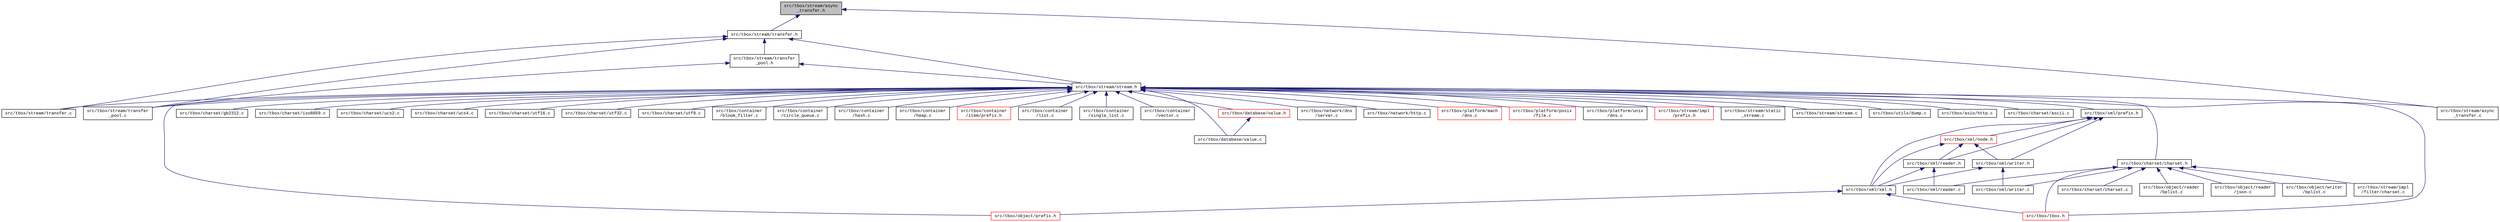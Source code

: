 digraph "src/tbox/stream/async_transfer.h"
{
  edge [fontname="CourierNew",fontsize="10",labelfontname="CourierNew",labelfontsize="10"];
  node [fontname="CourierNew",fontsize="10",shape=record];
  Node1 [label="src/tbox/stream/async\l_transfer.h",height=0.2,width=0.4,color="black", fillcolor="grey75", style="filled" fontcolor="black"];
  Node1 -> Node2 [dir="back",color="midnightblue",fontsize="10",style="solid",fontname="CourierNew"];
  Node2 [label="src/tbox/stream/transfer.h",height=0.2,width=0.4,color="black", fillcolor="white", style="filled",URL="$d3/dc8/transfer_8h.html"];
  Node2 -> Node3 [dir="back",color="midnightblue",fontsize="10",style="solid",fontname="CourierNew"];
  Node3 [label="src/tbox/stream/stream.h",height=0.2,width=0.4,color="black", fillcolor="white", style="filled",URL="$d8/d95/stream_8h.html"];
  Node3 -> Node4 [dir="back",color="midnightblue",fontsize="10",style="solid",fontname="CourierNew"];
  Node4 [label="src/tbox/asio/http.c",height=0.2,width=0.4,color="black", fillcolor="white", style="filled",URL="$dc/d2c/asio_2http_8c_source.html"];
  Node3 -> Node5 [dir="back",color="midnightblue",fontsize="10",style="solid",fontname="CourierNew"];
  Node5 [label="src/tbox/charset/ascii.c",height=0.2,width=0.4,color="black", fillcolor="white", style="filled",URL="$df/dfa/ascii_8c.html"];
  Node3 -> Node6 [dir="back",color="midnightblue",fontsize="10",style="solid",fontname="CourierNew"];
  Node6 [label="src/tbox/charset/charset.h",height=0.2,width=0.4,color="black", fillcolor="white", style="filled",URL="$d5/dae/charset_8h.html"];
  Node6 -> Node7 [dir="back",color="midnightblue",fontsize="10",style="solid",fontname="CourierNew"];
  Node7 [label="src/tbox/charset/charset.c",height=0.2,width=0.4,color="black", fillcolor="white", style="filled",URL="$db/d0c/charset_2charset_8c_source.html"];
  Node6 -> Node8 [dir="back",color="midnightblue",fontsize="10",style="solid",fontname="CourierNew"];
  Node8 [label="src/tbox/object/reader\l/bplist.c",height=0.2,width=0.4,color="black", fillcolor="white", style="filled",URL="$de/de8/reader_2bplist_8c_source.html"];
  Node6 -> Node9 [dir="back",color="midnightblue",fontsize="10",style="solid",fontname="CourierNew"];
  Node9 [label="src/tbox/object/reader\l/json.c",height=0.2,width=0.4,color="black", fillcolor="white", style="filled",URL="$dc/d4c/reader_2json_8c_source.html"];
  Node6 -> Node10 [dir="back",color="midnightblue",fontsize="10",style="solid",fontname="CourierNew"];
  Node10 [label="src/tbox/object/writer\l/bplist.c",height=0.2,width=0.4,color="black", fillcolor="white", style="filled",URL="$d2/d54/writer_2bplist_8c_source.html"];
  Node6 -> Node11 [dir="back",color="midnightblue",fontsize="10",style="solid",fontname="CourierNew"];
  Node11 [label="src/tbox/stream/impl\l/filter/charset.c",height=0.2,width=0.4,color="black", fillcolor="white", style="filled",URL="$da/d1d/stream_2impl_2filter_2charset_8c_source.html"];
  Node6 -> Node12 [dir="back",color="midnightblue",fontsize="10",style="solid",fontname="CourierNew"];
  Node12 [label="src/tbox/tbox.h",height=0.2,width=0.4,color="red", fillcolor="white", style="filled",URL="$da/dec/tbox_8h.html"];
  Node6 -> Node13 [dir="back",color="midnightblue",fontsize="10",style="solid",fontname="CourierNew"];
  Node13 [label="src/tbox/xml/reader.c",height=0.2,width=0.4,color="black", fillcolor="white", style="filled",URL="$d4/d31/xml_2reader_8c_source.html"];
  Node6 -> Node14 [dir="back",color="midnightblue",fontsize="10",style="solid",fontname="CourierNew"];
  Node14 [label="src/tbox/xml/writer.c",height=0.2,width=0.4,color="black", fillcolor="white", style="filled",URL="$d6/d41/xml_2writer_8c_source.html"];
  Node3 -> Node15 [dir="back",color="midnightblue",fontsize="10",style="solid",fontname="CourierNew"];
  Node15 [label="src/tbox/charset/gb2312.c",height=0.2,width=0.4,color="black", fillcolor="white", style="filled",URL="$d3/d03/gb2312_8c.html"];
  Node3 -> Node16 [dir="back",color="midnightblue",fontsize="10",style="solid",fontname="CourierNew"];
  Node16 [label="src/tbox/charset/iso8859.c",height=0.2,width=0.4,color="black", fillcolor="white", style="filled",URL="$d6/de2/iso8859_8c.html"];
  Node3 -> Node17 [dir="back",color="midnightblue",fontsize="10",style="solid",fontname="CourierNew"];
  Node17 [label="src/tbox/charset/ucs2.c",height=0.2,width=0.4,color="black", fillcolor="white", style="filled",URL="$d2/d58/ucs2_8c.html"];
  Node3 -> Node18 [dir="back",color="midnightblue",fontsize="10",style="solid",fontname="CourierNew"];
  Node18 [label="src/tbox/charset/ucs4.c",height=0.2,width=0.4,color="black", fillcolor="white", style="filled",URL="$dd/d3a/ucs4_8c.html"];
  Node3 -> Node19 [dir="back",color="midnightblue",fontsize="10",style="solid",fontname="CourierNew"];
  Node19 [label="src/tbox/charset/utf16.c",height=0.2,width=0.4,color="black", fillcolor="white", style="filled",URL="$dc/d6e/utf16_8c.html"];
  Node3 -> Node20 [dir="back",color="midnightblue",fontsize="10",style="solid",fontname="CourierNew"];
  Node20 [label="src/tbox/charset/utf32.c",height=0.2,width=0.4,color="black", fillcolor="white", style="filled",URL="$d7/dcc/utf32_8c.html"];
  Node3 -> Node21 [dir="back",color="midnightblue",fontsize="10",style="solid",fontname="CourierNew"];
  Node21 [label="src/tbox/charset/utf8.c",height=0.2,width=0.4,color="black", fillcolor="white", style="filled",URL="$df/d51/utf8_8c.html"];
  Node3 -> Node22 [dir="back",color="midnightblue",fontsize="10",style="solid",fontname="CourierNew"];
  Node22 [label="src/tbox/container\l/bloom_filter.c",height=0.2,width=0.4,color="black", fillcolor="white", style="filled",URL="$dc/d02/bloom__filter_8c.html"];
  Node3 -> Node23 [dir="back",color="midnightblue",fontsize="10",style="solid",fontname="CourierNew"];
  Node23 [label="src/tbox/container\l/circle_queue.c",height=0.2,width=0.4,color="black", fillcolor="white", style="filled",URL="$da/d7e/circle__queue_8c.html"];
  Node3 -> Node24 [dir="back",color="midnightblue",fontsize="10",style="solid",fontname="CourierNew"];
  Node24 [label="src/tbox/container\l/hash.c",height=0.2,width=0.4,color="black", fillcolor="white", style="filled",URL="$d1/d04/hash_8c_source.html"];
  Node3 -> Node25 [dir="back",color="midnightblue",fontsize="10",style="solid",fontname="CourierNew"];
  Node25 [label="src/tbox/container\l/heap.c",height=0.2,width=0.4,color="black", fillcolor="white", style="filled",URL="$d2/d29/heap_8c.html"];
  Node3 -> Node26 [dir="back",color="midnightblue",fontsize="10",style="solid",fontname="CourierNew"];
  Node26 [label="src/tbox/xml/prefix.h",height=0.2,width=0.4,color="black", fillcolor="white", style="filled",URL="$d1/d9b/xml_2prefix_8h_source.html"];
  Node26 -> Node27 [dir="back",color="midnightblue",fontsize="10",style="solid",fontname="CourierNew"];
  Node27 [label="src/tbox/xml/xml.h",height=0.2,width=0.4,color="black", fillcolor="white", style="filled",URL="$de/dcb/xml_2xml_8h_source.html"];
  Node27 -> Node28 [dir="back",color="midnightblue",fontsize="10",style="solid",fontname="CourierNew"];
  Node28 [label="src/tbox/object/prefix.h",height=0.2,width=0.4,color="red", fillcolor="white", style="filled",URL="$d7/d74/object_2prefix_8h_source.html"];
  Node27 -> Node12 [dir="back",color="midnightblue",fontsize="10",style="solid",fontname="CourierNew"];
  Node26 -> Node29 [dir="back",color="midnightblue",fontsize="10",style="solid",fontname="CourierNew"];
  Node29 [label="src/tbox/xml/node.h",height=0.2,width=0.4,color="red", fillcolor="white", style="filled",URL="$d1/d77/node_8h.html"];
  Node29 -> Node27 [dir="back",color="midnightblue",fontsize="10",style="solid",fontname="CourierNew"];
  Node29 -> Node30 [dir="back",color="midnightblue",fontsize="10",style="solid",fontname="CourierNew"];
  Node30 [label="src/tbox/xml/reader.h",height=0.2,width=0.4,color="black", fillcolor="white", style="filled",URL="$db/dba/xml_2reader_8h_source.html"];
  Node30 -> Node27 [dir="back",color="midnightblue",fontsize="10",style="solid",fontname="CourierNew"];
  Node30 -> Node13 [dir="back",color="midnightblue",fontsize="10",style="solid",fontname="CourierNew"];
  Node29 -> Node31 [dir="back",color="midnightblue",fontsize="10",style="solid",fontname="CourierNew"];
  Node31 [label="src/tbox/xml/writer.h",height=0.2,width=0.4,color="black", fillcolor="white", style="filled",URL="$db/dae/xml_2writer_8h_source.html"];
  Node31 -> Node27 [dir="back",color="midnightblue",fontsize="10",style="solid",fontname="CourierNew"];
  Node31 -> Node14 [dir="back",color="midnightblue",fontsize="10",style="solid",fontname="CourierNew"];
  Node26 -> Node30 [dir="back",color="midnightblue",fontsize="10",style="solid",fontname="CourierNew"];
  Node26 -> Node31 [dir="back",color="midnightblue",fontsize="10",style="solid",fontname="CourierNew"];
  Node3 -> Node28 [dir="back",color="midnightblue",fontsize="10",style="solid",fontname="CourierNew"];
  Node3 -> Node32 [dir="back",color="midnightblue",fontsize="10",style="solid",fontname="CourierNew"];
  Node32 [label="src/tbox/container\l/item/prefix.h",height=0.2,width=0.4,color="red", fillcolor="white", style="filled",URL="$df/d6e/container_2item_2prefix_8h_source.html"];
  Node3 -> Node33 [dir="back",color="midnightblue",fontsize="10",style="solid",fontname="CourierNew"];
  Node33 [label="src/tbox/container\l/list.c",height=0.2,width=0.4,color="black", fillcolor="white", style="filled",URL="$d7/d40/list_8c.html"];
  Node3 -> Node34 [dir="back",color="midnightblue",fontsize="10",style="solid",fontname="CourierNew"];
  Node34 [label="src/tbox/container\l/single_list.c",height=0.2,width=0.4,color="black", fillcolor="white", style="filled",URL="$d6/dc3/single__list_8c.html"];
  Node3 -> Node35 [dir="back",color="midnightblue",fontsize="10",style="solid",fontname="CourierNew"];
  Node35 [label="src/tbox/container\l/vector.c",height=0.2,width=0.4,color="black", fillcolor="white", style="filled",URL="$df/dfa/vector_8c.html"];
  Node3 -> Node36 [dir="back",color="midnightblue",fontsize="10",style="solid",fontname="CourierNew"];
  Node36 [label="src/tbox/database/value.h",height=0.2,width=0.4,color="red", fillcolor="white", style="filled",URL="$d4/d3f/value_8h.html"];
  Node36 -> Node37 [dir="back",color="midnightblue",fontsize="10",style="solid",fontname="CourierNew"];
  Node37 [label="src/tbox/database/value.c",height=0.2,width=0.4,color="black", fillcolor="white", style="filled",URL="$d7/dc0/value_8c.html"];
  Node3 -> Node37 [dir="back",color="midnightblue",fontsize="10",style="solid",fontname="CourierNew"];
  Node3 -> Node38 [dir="back",color="midnightblue",fontsize="10",style="solid",fontname="CourierNew"];
  Node38 [label="src/tbox/network/dns\l/server.c",height=0.2,width=0.4,color="black", fillcolor="white", style="filled",URL="$d1/d20/server_8c.html"];
  Node3 -> Node39 [dir="back",color="midnightblue",fontsize="10",style="solid",fontname="CourierNew"];
  Node39 [label="src/tbox/network/http.c",height=0.2,width=0.4,color="black", fillcolor="white", style="filled",URL="$d1/daa/network_2http_8c_source.html"];
  Node3 -> Node40 [dir="back",color="midnightblue",fontsize="10",style="solid",fontname="CourierNew"];
  Node40 [label="src/tbox/platform/mach\l/dns.c",height=0.2,width=0.4,color="red", fillcolor="white", style="filled",URL="$d2/d5c/platform_2mach_2dns_8c_source.html"];
  Node3 -> Node41 [dir="back",color="midnightblue",fontsize="10",style="solid",fontname="CourierNew"];
  Node41 [label="src/tbox/platform/posix\l/file.c",height=0.2,width=0.4,color="red", fillcolor="white", style="filled",URL="$d7/d21/platform_2posix_2file_8c_source.html"];
  Node3 -> Node42 [dir="back",color="midnightblue",fontsize="10",style="solid",fontname="CourierNew"];
  Node42 [label="src/tbox/platform/unix\l/dns.c",height=0.2,width=0.4,color="black", fillcolor="white", style="filled",URL="$d1/de4/platform_2unix_2dns_8c_source.html"];
  Node3 -> Node43 [dir="back",color="midnightblue",fontsize="10",style="solid",fontname="CourierNew"];
  Node43 [label="src/tbox/stream/impl\l/prefix.h",height=0.2,width=0.4,color="red", fillcolor="white", style="filled",URL="$dc/dd3/stream_2impl_2prefix_8h_source.html"];
  Node3 -> Node44 [dir="back",color="midnightblue",fontsize="10",style="solid",fontname="CourierNew"];
  Node44 [label="src/tbox/stream/async\l_transfer.c",height=0.2,width=0.4,color="black", fillcolor="white", style="filled",URL="$df/dbf/async__transfer_8c.html"];
  Node3 -> Node45 [dir="back",color="midnightblue",fontsize="10",style="solid",fontname="CourierNew"];
  Node45 [label="src/tbox/stream/static\l_stream.c",height=0.2,width=0.4,color="black", fillcolor="white", style="filled",URL="$df/d8a/static__stream_8c.html"];
  Node3 -> Node46 [dir="back",color="midnightblue",fontsize="10",style="solid",fontname="CourierNew"];
  Node46 [label="src/tbox/stream/stream.c",height=0.2,width=0.4,color="black", fillcolor="white", style="filled",URL="$d8/d4d/stream_8c.html"];
  Node3 -> Node47 [dir="back",color="midnightblue",fontsize="10",style="solid",fontname="CourierNew"];
  Node47 [label="src/tbox/stream/transfer.c",height=0.2,width=0.4,color="black", fillcolor="white", style="filled",URL="$d2/d27/transfer_8c.html"];
  Node3 -> Node48 [dir="back",color="midnightblue",fontsize="10",style="solid",fontname="CourierNew"];
  Node48 [label="src/tbox/stream/transfer\l_pool.c",height=0.2,width=0.4,color="black", fillcolor="white", style="filled",URL="$d0/d9e/transfer__pool_8c.html"];
  Node3 -> Node12 [dir="back",color="midnightblue",fontsize="10",style="solid",fontname="CourierNew"];
  Node3 -> Node49 [dir="back",color="midnightblue",fontsize="10",style="solid",fontname="CourierNew"];
  Node49 [label="src/tbox/utils/dump.c",height=0.2,width=0.4,color="black", fillcolor="white", style="filled",URL="$df/d75/dump_8c.html"];
  Node2 -> Node50 [dir="back",color="midnightblue",fontsize="10",style="solid",fontname="CourierNew"];
  Node50 [label="src/tbox/stream/transfer\l_pool.h",height=0.2,width=0.4,color="black", fillcolor="white", style="filled",URL="$d0/dc6/transfer__pool_8h.html"];
  Node50 -> Node3 [dir="back",color="midnightblue",fontsize="10",style="solid",fontname="CourierNew"];
  Node50 -> Node48 [dir="back",color="midnightblue",fontsize="10",style="solid",fontname="CourierNew"];
  Node2 -> Node47 [dir="back",color="midnightblue",fontsize="10",style="solid",fontname="CourierNew"];
  Node2 -> Node48 [dir="back",color="midnightblue",fontsize="10",style="solid",fontname="CourierNew"];
  Node1 -> Node44 [dir="back",color="midnightblue",fontsize="10",style="solid",fontname="CourierNew"];
}
